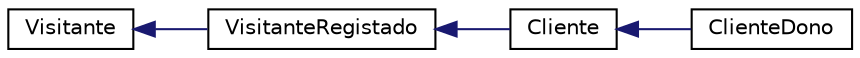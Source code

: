 digraph "Graphical Class Hierarchy"
{
 // LATEX_PDF_SIZE
  edge [fontname="Helvetica",fontsize="10",labelfontname="Helvetica",labelfontsize="10"];
  node [fontname="Helvetica",fontsize="10",shape=record];
  rankdir="LR";
  Node0 [label="Visitante",height=0.2,width=0.4,color="black", fillcolor="white", style="filled",URL="$class_visitante.html",tooltip=" "];
  Node0 -> Node1 [dir="back",color="midnightblue",fontsize="10",style="solid",fontname="Helvetica"];
  Node1 [label="VisitanteRegistado",height=0.2,width=0.4,color="black", fillcolor="white", style="filled",URL="$class_visitante_registado.html",tooltip=" "];
  Node1 -> Node2 [dir="back",color="midnightblue",fontsize="10",style="solid",fontname="Helvetica"];
  Node2 [label="Cliente",height=0.2,width=0.4,color="black", fillcolor="white", style="filled",URL="$class_cliente.html",tooltip=" "];
  Node2 -> Node3 [dir="back",color="midnightblue",fontsize="10",style="solid",fontname="Helvetica"];
  Node3 [label="ClienteDono",height=0.2,width=0.4,color="black", fillcolor="white", style="filled",URL="$class_cliente_dono.html",tooltip=" "];
}
